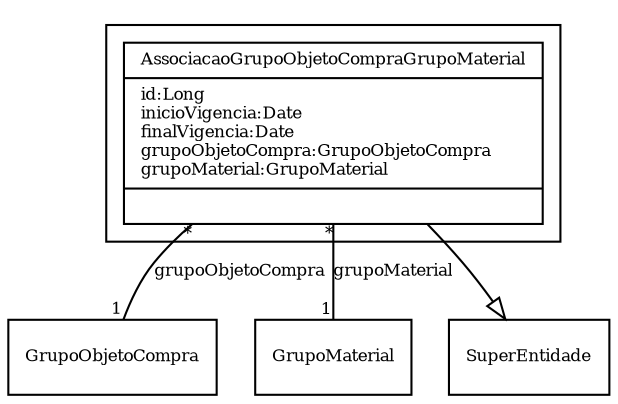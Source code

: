 digraph G{
fontname = "Times-Roman"
fontsize = 8

node [
        fontname = "Times-Roman"
        fontsize = 8
        shape = "record"
]

edge [
        fontname = "Times-Roman"
        fontsize = 8
]

subgraph clusterASSOCIACAO_GRUPO_DE_OBJETO_DE_COMPRA_E_GRUPO_DE_MATERIAL
{
AssociacaoGrupoObjetoCompraGrupoMaterial [label = "{AssociacaoGrupoObjetoCompraGrupoMaterial|id:Long\linicioVigencia:Date\lfinalVigencia:Date\lgrupoObjetoCompra:GrupoObjetoCompra\lgrupoMaterial:GrupoMaterial\l|\l}"]
}
edge [arrowhead = "none" headlabel = "1" taillabel = "*"] AssociacaoGrupoObjetoCompraGrupoMaterial -> GrupoObjetoCompra [label = "grupoObjetoCompra"]
edge [arrowhead = "none" headlabel = "1" taillabel = "*"] AssociacaoGrupoObjetoCompraGrupoMaterial -> GrupoMaterial [label = "grupoMaterial"]
edge [ arrowhead = "empty" headlabel = "" taillabel = ""] AssociacaoGrupoObjetoCompraGrupoMaterial -> SuperEntidade
}
